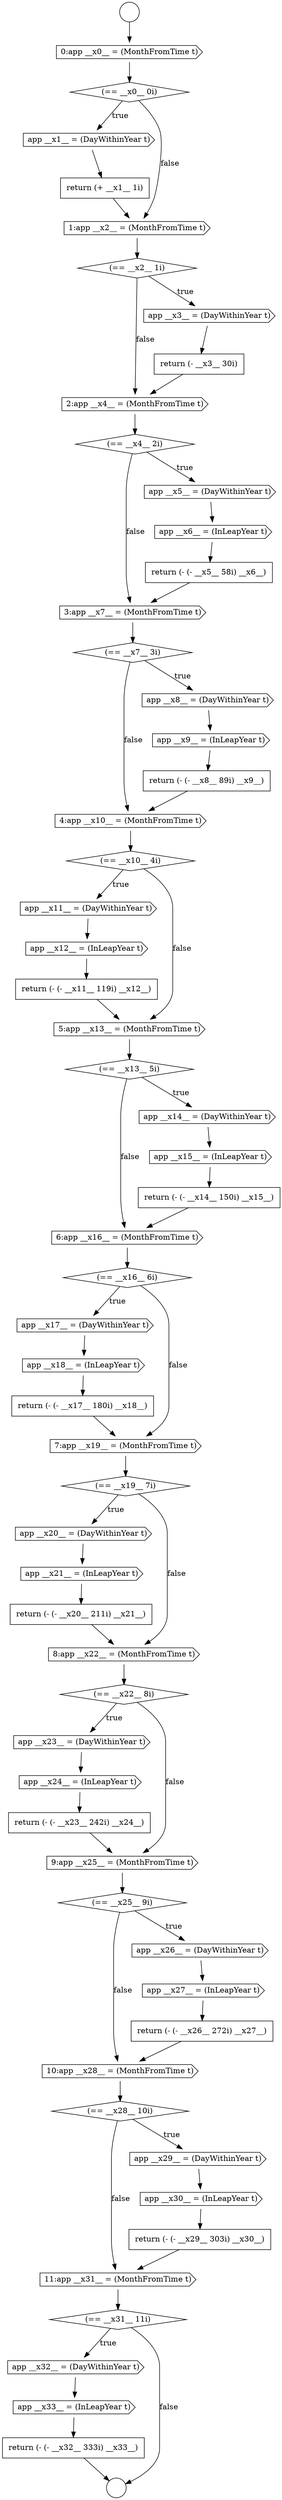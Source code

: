 digraph {
  node21627 [shape=circle label=" " color="black" fillcolor="white" style=filled]
  node21669 [shape=cds, label=<<font color="black">app __x23__ = (DayWithinYear t)</font>> color="black" fillcolor="white" style=filled]
  node21665 [shape=cds, label=<<font color="black">app __x21__ = (InLeapYear t)</font>> color="black" fillcolor="white" style=filled]
  node21660 [shape=cds, label=<<font color="black">app __x18__ = (InLeapYear t)</font>> color="black" fillcolor="white" style=filled]
  node21646 [shape=none, margin=0, label=<<font color="black">
    <table border="0" cellborder="1" cellspacing="0" cellpadding="10">
      <tr><td align="left">return (- (- __x8__ 89i) __x9__)</td></tr>
    </table>
  </font>> color="black" fillcolor="white" style=filled]
  node21659 [shape=cds, label=<<font color="black">app __x17__ = (DayWithinYear t)</font>> color="black" fillcolor="white" style=filled]
  node21671 [shape=none, margin=0, label=<<font color="black">
    <table border="0" cellborder="1" cellspacing="0" cellpadding="10">
      <tr><td align="left">return (- (- __x23__ 242i) __x24__)</td></tr>
    </table>
  </font>> color="black" fillcolor="white" style=filled]
  node21643 [shape=diamond, label=<<font color="black">(== __x7__ 3i)</font>> color="black" fillcolor="white" style=filled]
  node21658 [shape=diamond, label=<<font color="black">(== __x16__ 6i)</font>> color="black" fillcolor="white" style=filled]
  node21649 [shape=cds, label=<<font color="black">app __x11__ = (DayWithinYear t)</font>> color="black" fillcolor="white" style=filled]
  node21645 [shape=cds, label=<<font color="black">app __x9__ = (InLeapYear t)</font>> color="black" fillcolor="white" style=filled]
  node21662 [shape=cds, label=<<font color="black">7:app __x19__ = (MonthFromTime t)</font>> color="black" fillcolor="white" style=filled]
  node21637 [shape=cds, label=<<font color="black">2:app __x4__ = (MonthFromTime t)</font>> color="black" fillcolor="white" style=filled]
  node21684 [shape=cds, label=<<font color="black">app __x32__ = (DayWithinYear t)</font>> color="black" fillcolor="white" style=filled]
  node21631 [shape=cds, label=<<font color="black">app __x1__ = (DayWithinYear t)</font>> color="black" fillcolor="white" style=filled]
  node21652 [shape=cds, label=<<font color="black">5:app __x13__ = (MonthFromTime t)</font>> color="black" fillcolor="white" style=filled]
  node21677 [shape=cds, label=<<font color="black">10:app __x28__ = (MonthFromTime t)</font>> color="black" fillcolor="white" style=filled]
  node21633 [shape=cds, label=<<font color="black">1:app __x2__ = (MonthFromTime t)</font>> color="black" fillcolor="white" style=filled]
  node21656 [shape=none, margin=0, label=<<font color="black">
    <table border="0" cellborder="1" cellspacing="0" cellpadding="10">
      <tr><td align="left">return (- (- __x14__ 150i) __x15__)</td></tr>
    </table>
  </font>> color="black" fillcolor="white" style=filled]
  node21641 [shape=none, margin=0, label=<<font color="black">
    <table border="0" cellborder="1" cellspacing="0" cellpadding="10">
      <tr><td align="left">return (- (- __x5__ 58i) __x6__)</td></tr>
    </table>
  </font>> color="black" fillcolor="white" style=filled]
  node21628 [shape=circle label=" " color="black" fillcolor="white" style=filled]
  node21651 [shape=none, margin=0, label=<<font color="black">
    <table border="0" cellborder="1" cellspacing="0" cellpadding="10">
      <tr><td align="left">return (- (- __x11__ 119i) __x12__)</td></tr>
    </table>
  </font>> color="black" fillcolor="white" style=filled]
  node21668 [shape=diamond, label=<<font color="black">(== __x22__ 8i)</font>> color="black" fillcolor="white" style=filled]
  node21673 [shape=diamond, label=<<font color="black">(== __x25__ 9i)</font>> color="black" fillcolor="white" style=filled]
  node21663 [shape=diamond, label=<<font color="black">(== __x19__ 7i)</font>> color="black" fillcolor="white" style=filled]
  node21632 [shape=none, margin=0, label=<<font color="black">
    <table border="0" cellborder="1" cellspacing="0" cellpadding="10">
      <tr><td align="left">return (+ __x1__ 1i)</td></tr>
    </table>
  </font>> color="black" fillcolor="white" style=filled]
  node21655 [shape=cds, label=<<font color="black">app __x15__ = (InLeapYear t)</font>> color="black" fillcolor="white" style=filled]
  node21636 [shape=none, margin=0, label=<<font color="black">
    <table border="0" cellborder="1" cellspacing="0" cellpadding="10">
      <tr><td align="left">return (- __x3__ 30i)</td></tr>
    </table>
  </font>> color="black" fillcolor="white" style=filled]
  node21672 [shape=cds, label=<<font color="black">9:app __x25__ = (MonthFromTime t)</font>> color="black" fillcolor="white" style=filled]
  node21683 [shape=diamond, label=<<font color="black">(== __x31__ 11i)</font>> color="black" fillcolor="white" style=filled]
  node21678 [shape=diamond, label=<<font color="black">(== __x28__ 10i)</font>> color="black" fillcolor="white" style=filled]
  node21640 [shape=cds, label=<<font color="black">app __x6__ = (InLeapYear t)</font>> color="black" fillcolor="white" style=filled]
  node21647 [shape=cds, label=<<font color="black">4:app __x10__ = (MonthFromTime t)</font>> color="black" fillcolor="white" style=filled]
  node21644 [shape=cds, label=<<font color="black">app __x8__ = (DayWithinYear t)</font>> color="black" fillcolor="white" style=filled]
  node21682 [shape=cds, label=<<font color="black">11:app __x31__ = (MonthFromTime t)</font>> color="black" fillcolor="white" style=filled]
  node21675 [shape=cds, label=<<font color="black">app __x27__ = (InLeapYear t)</font>> color="black" fillcolor="white" style=filled]
  node21674 [shape=cds, label=<<font color="black">app __x26__ = (DayWithinYear t)</font>> color="black" fillcolor="white" style=filled]
  node21664 [shape=cds, label=<<font color="black">app __x20__ = (DayWithinYear t)</font>> color="black" fillcolor="white" style=filled]
  node21667 [shape=cds, label=<<font color="black">8:app __x22__ = (MonthFromTime t)</font>> color="black" fillcolor="white" style=filled]
  node21642 [shape=cds, label=<<font color="black">3:app __x7__ = (MonthFromTime t)</font>> color="black" fillcolor="white" style=filled]
  node21657 [shape=cds, label=<<font color="black">6:app __x16__ = (MonthFromTime t)</font>> color="black" fillcolor="white" style=filled]
  node21686 [shape=none, margin=0, label=<<font color="black">
    <table border="0" cellborder="1" cellspacing="0" cellpadding="10">
      <tr><td align="left">return (- (- __x32__ 333i) __x33__)</td></tr>
    </table>
  </font>> color="black" fillcolor="white" style=filled]
  node21635 [shape=cds, label=<<font color="black">app __x3__ = (DayWithinYear t)</font>> color="black" fillcolor="white" style=filled]
  node21639 [shape=cds, label=<<font color="black">app __x5__ = (DayWithinYear t)</font>> color="black" fillcolor="white" style=filled]
  node21654 [shape=cds, label=<<font color="black">app __x14__ = (DayWithinYear t)</font>> color="black" fillcolor="white" style=filled]
  node21679 [shape=cds, label=<<font color="black">app __x29__ = (DayWithinYear t)</font>> color="black" fillcolor="white" style=filled]
  node21650 [shape=cds, label=<<font color="black">app __x12__ = (InLeapYear t)</font>> color="black" fillcolor="white" style=filled]
  node21629 [shape=cds, label=<<font color="black">0:app __x0__ = (MonthFromTime t)</font>> color="black" fillcolor="white" style=filled]
  node21676 [shape=none, margin=0, label=<<font color="black">
    <table border="0" cellborder="1" cellspacing="0" cellpadding="10">
      <tr><td align="left">return (- (- __x26__ 272i) __x27__)</td></tr>
    </table>
  </font>> color="black" fillcolor="white" style=filled]
  node21681 [shape=none, margin=0, label=<<font color="black">
    <table border="0" cellborder="1" cellspacing="0" cellpadding="10">
      <tr><td align="left">return (- (- __x29__ 303i) __x30__)</td></tr>
    </table>
  </font>> color="black" fillcolor="white" style=filled]
  node21661 [shape=none, margin=0, label=<<font color="black">
    <table border="0" cellborder="1" cellspacing="0" cellpadding="10">
      <tr><td align="left">return (- (- __x17__ 180i) __x18__)</td></tr>
    </table>
  </font>> color="black" fillcolor="white" style=filled]
  node21648 [shape=diamond, label=<<font color="black">(== __x10__ 4i)</font>> color="black" fillcolor="white" style=filled]
  node21685 [shape=cds, label=<<font color="black">app __x33__ = (InLeapYear t)</font>> color="black" fillcolor="white" style=filled]
  node21670 [shape=cds, label=<<font color="black">app __x24__ = (InLeapYear t)</font>> color="black" fillcolor="white" style=filled]
  node21638 [shape=diamond, label=<<font color="black">(== __x4__ 2i)</font>> color="black" fillcolor="white" style=filled]
  node21630 [shape=diamond, label=<<font color="black">(== __x0__ 0i)</font>> color="black" fillcolor="white" style=filled]
  node21653 [shape=diamond, label=<<font color="black">(== __x13__ 5i)</font>> color="black" fillcolor="white" style=filled]
  node21680 [shape=cds, label=<<font color="black">app __x30__ = (InLeapYear t)</font>> color="black" fillcolor="white" style=filled]
  node21634 [shape=diamond, label=<<font color="black">(== __x2__ 1i)</font>> color="black" fillcolor="white" style=filled]
  node21666 [shape=none, margin=0, label=<<font color="black">
    <table border="0" cellborder="1" cellspacing="0" cellpadding="10">
      <tr><td align="left">return (- (- __x20__ 211i) __x21__)</td></tr>
    </table>
  </font>> color="black" fillcolor="white" style=filled]
  node21633 -> node21634 [ color="black"]
  node21668 -> node21669 [label=<<font color="black">true</font>> color="black"]
  node21668 -> node21672 [label=<<font color="black">false</font>> color="black"]
  node21665 -> node21666 [ color="black"]
  node21644 -> node21645 [ color="black"]
  node21679 -> node21680 [ color="black"]
  node21671 -> node21672 [ color="black"]
  node21646 -> node21647 [ color="black"]
  node21676 -> node21677 [ color="black"]
  node21685 -> node21686 [ color="black"]
  node21672 -> node21673 [ color="black"]
  node21650 -> node21651 [ color="black"]
  node21632 -> node21633 [ color="black"]
  node21627 -> node21629 [ color="black"]
  node21675 -> node21676 [ color="black"]
  node21660 -> node21661 [ color="black"]
  node21674 -> node21675 [ color="black"]
  node21648 -> node21649 [label=<<font color="black">true</font>> color="black"]
  node21648 -> node21652 [label=<<font color="black">false</font>> color="black"]
  node21661 -> node21662 [ color="black"]
  node21656 -> node21657 [ color="black"]
  node21683 -> node21684 [label=<<font color="black">true</font>> color="black"]
  node21683 -> node21628 [label=<<font color="black">false</font>> color="black"]
  node21645 -> node21646 [ color="black"]
  node21686 -> node21628 [ color="black"]
  node21658 -> node21659 [label=<<font color="black">true</font>> color="black"]
  node21658 -> node21662 [label=<<font color="black">false</font>> color="black"]
  node21647 -> node21648 [ color="black"]
  node21681 -> node21682 [ color="black"]
  node21684 -> node21685 [ color="black"]
  node21678 -> node21679 [label=<<font color="black">true</font>> color="black"]
  node21678 -> node21682 [label=<<font color="black">false</font>> color="black"]
  node21651 -> node21652 [ color="black"]
  node21673 -> node21674 [label=<<font color="black">true</font>> color="black"]
  node21673 -> node21677 [label=<<font color="black">false</font>> color="black"]
  node21662 -> node21663 [ color="black"]
  node21677 -> node21678 [ color="black"]
  node21667 -> node21668 [ color="black"]
  node21666 -> node21667 [ color="black"]
  node21631 -> node21632 [ color="black"]
  node21634 -> node21635 [label=<<font color="black">true</font>> color="black"]
  node21634 -> node21637 [label=<<font color="black">false</font>> color="black"]
  node21669 -> node21670 [ color="black"]
  node21652 -> node21653 [ color="black"]
  node21654 -> node21655 [ color="black"]
  node21635 -> node21636 [ color="black"]
  node21639 -> node21640 [ color="black"]
  node21670 -> node21671 [ color="black"]
  node21680 -> node21681 [ color="black"]
  node21649 -> node21650 [ color="black"]
  node21643 -> node21644 [label=<<font color="black">true</font>> color="black"]
  node21643 -> node21647 [label=<<font color="black">false</font>> color="black"]
  node21637 -> node21638 [ color="black"]
  node21640 -> node21641 [ color="black"]
  node21641 -> node21642 [ color="black"]
  node21636 -> node21637 [ color="black"]
  node21682 -> node21683 [ color="black"]
  node21663 -> node21664 [label=<<font color="black">true</font>> color="black"]
  node21663 -> node21667 [label=<<font color="black">false</font>> color="black"]
  node21630 -> node21631 [label=<<font color="black">true</font>> color="black"]
  node21630 -> node21633 [label=<<font color="black">false</font>> color="black"]
  node21657 -> node21658 [ color="black"]
  node21664 -> node21665 [ color="black"]
  node21653 -> node21654 [label=<<font color="black">true</font>> color="black"]
  node21653 -> node21657 [label=<<font color="black">false</font>> color="black"]
  node21655 -> node21656 [ color="black"]
  node21638 -> node21639 [label=<<font color="black">true</font>> color="black"]
  node21638 -> node21642 [label=<<font color="black">false</font>> color="black"]
  node21629 -> node21630 [ color="black"]
  node21659 -> node21660 [ color="black"]
  node21642 -> node21643 [ color="black"]
}
